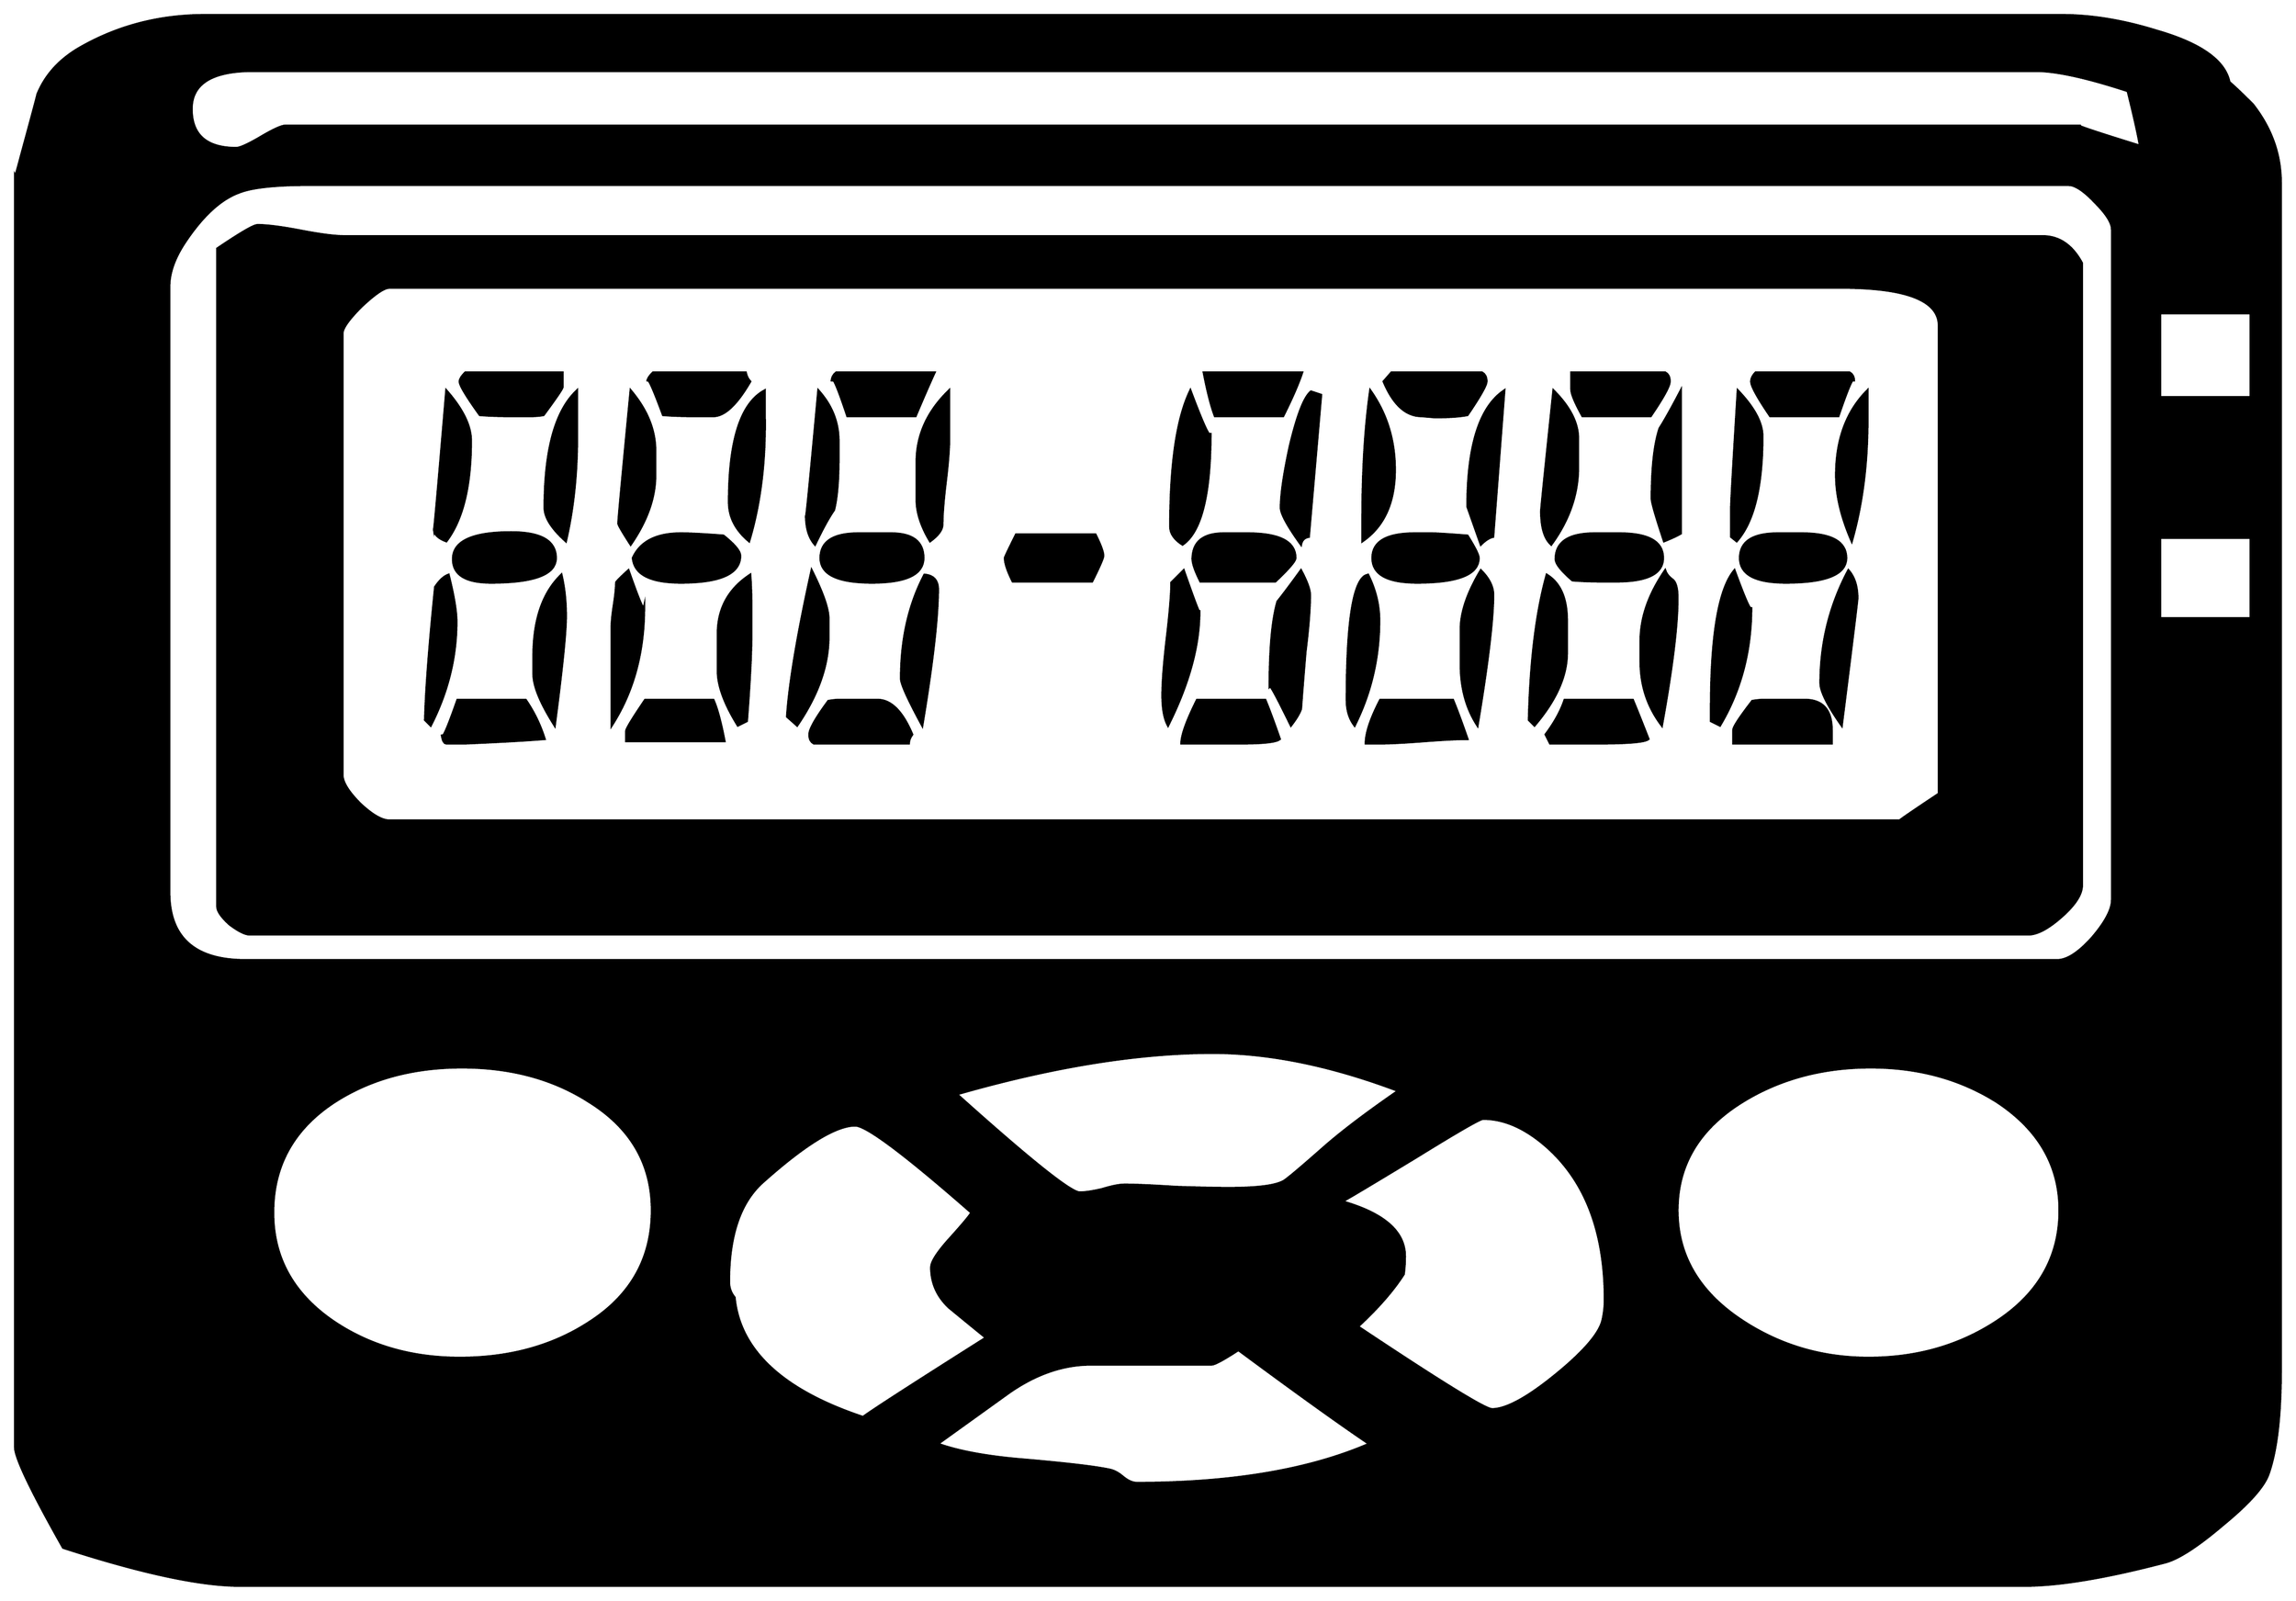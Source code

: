 


\begin{tikzpicture}[y=0.80pt, x=0.80pt, yscale=-1.0, xscale=1.0, inner sep=0pt, outer sep=0pt]
\begin{scope}[shift={(100.0,1701.0)},nonzero rule]
  \path[draw=.,fill=.,line width=1.600pt] (2110.0,-67.0) .. controls
    (2110.0,-25.667) and (2106.333,5.333) .. (2099.0,26.0) .. controls
    (2095.0,37.333) and (2081.667,52.333) .. (2059.0,71.0) .. controls
    (2036.333,90.333) and (2019.0,101.667) .. (2007.0,105.0) ..
    controls (1953.667,119.0) and (1911.667,126.0) .. (1881.0,126.0)
    -- (283.0,126.0) .. controls (247.667,126.0) and (195.0,114.667)
    .. (125.0,92.0) .. controls (96.333,41.333) and (82.0,11.333) ..
    (82.0,2.0) -- (82.0,-1136.0) .. controls (82.0,-1134.667) and
    (83.667,-1140.333) .. (87.0,-1153.0) .. controls (97.0,-1189.667)
    and (102.0,-1208.333) .. (102.0,-1209.0) .. controls
    (109.333,-1227.0) and (122.667,-1241.333) .. (142.0,-1252.0) ..
    controls (175.333,-1270.667) and (212.0,-1280.0) ..
    (252.0,-1280.0) -- (1914.0,-1280.0) .. controls
    (1940.667,-1280.0) and (1969.0,-1275.333) .. (1999.0,-1266.0) ..
    controls (2038.333,-1254.667) and (2060.0,-1239.333) ..
    (2064.0,-1220.0) .. controls (2068.667,-1216.0) and
    (2075.667,-1209.333) .. (2085.0,-1200.0) .. controls
    (2101.667,-1178.667) and (2110.0,-1155.333) .. (2110.0,-1130.0) --
    (2110.0,-67.0) -- cycle(2083.0,-938.0) -- (2083.0,-1013.0)
    -- (2002.0,-1013.0) -- (2002.0,-938.0) -- (2083.0,-938.0) --
    cycle(2083.0,-740.0) -- (2083.0,-812.0) -- (2002.0,-812.0)
    -- (2002.0,-740.0) -- (2083.0,-740.0) --
    cycle(1984.0,-1163.0) .. controls (1982.0,-1174.333) and
    (1978.333,-1190.667) .. (1973.0,-1212.0) .. controls
    (1936.333,-1224.0) and (1909.0,-1230.0) .. (1891.0,-1230.0) --
    (295.0,-1230.0) .. controls (258.333,-1230.0) and
    (240.0,-1218.667) .. (240.0,-1196.0) .. controls
    (240.0,-1172.667) and (253.333,-1161.0) .. (280.0,-1161.0) ..
    controls (283.333,-1161.0) and (290.667,-1164.333) ..
    (302.0,-1171.0) .. controls (313.333,-1177.667) and
    (320.667,-1181.0) .. (324.0,-1181.0) -- (1930.0,-1181.0) ..
    controls (1927.333,-1181.0) and (1945.333,-1175.0) ..
    (1984.0,-1163.0) -- cycle(1912.0,-210.0) .. controls
    (1912.0,-250.0) and (1893.333,-282.333) .. (1856.0,-307.0) ..
    controls (1823.333,-327.667) and (1785.667,-338.0) ..
    (1743.0,-338.0) .. controls (1699.667,-338.0) and
    (1661.333,-327.667) .. (1628.0,-307.0) .. controls
    (1589.333,-283.0) and (1570.0,-250.667) .. (1570.0,-210.0) ..
    controls (1570.0,-170.0) and (1589.0,-137.333) ..
    (1627.0,-112.0) .. controls (1661.0,-89.333) and
    (1699.0,-78.0) .. (1741.0,-78.0) .. controls (1784.333,-78.0)
    and (1822.667,-89.0) .. (1856.0,-111.0) .. controls
    (1893.333,-135.667) and (1912.0,-168.667) .. (1912.0,-210.0) --
    cycle(1959.0,-488.0) -- (1959.0,-1088.0) .. controls
    (1959.0,-1094.0) and (1954.0,-1102.0) .. (1944.0,-1112.0) ..
    controls (1934.0,-1122.667) and (1926.0,-1128.0) ..
    (1920.0,-1128.0) -- (345.0,-1128.0) .. controls
    (314.333,-1128.0) and (293.333,-1125.667) .. (282.0,-1121.0) ..
    controls (266.0,-1115.0) and (250.333,-1100.667) ..
    (235.0,-1078.0) .. controls (225.0,-1063.333) and
    (220.0,-1049.667) .. (220.0,-1037.0) -- (220.0,-495.0) ..
    controls (220.0,-454.333) and (242.667,-434.0) .. (288.0,-434.0)
    -- (1910.0,-434.0) .. controls (1918.667,-434.0) and
    (1929.0,-440.667) .. (1941.0,-454.0) .. controls
    (1953.0,-468.0) and (1959.0,-479.333) .. (1959.0,-488.0) --
    cycle(1505.0,-130.0) .. controls (1505.0,-193.333) and
    (1486.0,-240.333) .. (1448.0,-271.0) .. controls
    (1430.667,-285.0) and (1413.333,-292.0) .. (1396.0,-292.0) ..
    controls (1393.333,-292.0) and (1373.667,-280.667) ..
    (1337.0,-258.0) .. controls (1296.333,-233.333) and
    (1274.0,-220.0) .. (1270.0,-218.0) .. controls
    (1307.333,-207.333) and (1326.0,-191.0) .. (1326.0,-169.0) ..
    controls (1326.0,-163.667) and (1325.667,-158.333) ..
    (1325.0,-153.0) .. controls (1315.667,-138.333) and
    (1302.0,-122.667) .. (1284.0,-106.0) .. controls
    (1358.0,-56.667) and (1398.0,-32.0) .. (1404.0,-32.0) ..
    controls (1416.667,-32.0) and (1435.667,-42.333) .. (1461.0,-63.0)
    .. controls (1486.333,-83.667) and (1500.333,-100.0) ..
    (1503.0,-112.0) .. controls (1504.333,-118.0) and
    (1505.0,-124.0) .. (1505.0,-130.0) -- cycle(1320.0,-317.0)
    .. controls (1260.0,-339.667) and (1204.667,-351.0) ..
    (1154.0,-351.0) .. controls (1087.333,-351.0) and
    (1011.0,-338.667) .. (925.0,-314.0) .. controls (990.333,-255.333)
    and (1027.0,-226.0) .. (1035.0,-226.0) .. controls
    (1039.667,-226.0) and (1046.333,-227.0) .. (1055.0,-229.0) ..
    controls (1063.667,-231.667) and (1070.333,-233.0) ..
    (1075.0,-233.0) .. controls (1085.0,-233.0) and
    (1100.333,-232.333) .. (1121.0,-231.0) .. controls
    (1142.333,-230.333) and (1158.0,-230.0) .. (1168.0,-230.0) ..
    controls (1193.333,-230.0) and (1209.667,-232.0) ..
    (1217.0,-236.0) .. controls (1219.0,-236.667) and
    (1231.333,-247.0) .. (1254.0,-267.0) .. controls
    (1270.0,-281.0) and (1292.0,-297.667) .. (1320.0,-317.0) --
    cycle(1294.0,-1.0) .. controls (1267.333,-19.0) and
    (1228.333,-47.0) .. (1177.0,-85.0) .. controls (1163.667,-76.333)
    and (1155.667,-72.0) .. (1153.0,-72.0) -- (1045.0,-72.0) ..
    controls (1020.333,-72.0) and (996.0,-63.667) .. (972.0,-47.0)
    .. controls (950.667,-31.667) and (929.333,-16.333) .. (908.0,-1.0)
    .. controls (926.667,5.667) and (952.0,10.333) .. (984.0,13.0) ..
    controls (1022.667,16.333) and (1048.333,19.333) .. (1061.0,22.0) ..
    controls (1065.0,22.667) and (1069.0,24.667) .. (1073.0,28.0) ..
    controls (1077.667,32.0) and (1082.0,34.0) .. (1086.0,34.0) ..
    controls (1170.667,34.0) and (1240.0,22.333) .. (1294.0,-1.0) --
    cycle(951.0,-96.0) .. controls (940.333,-104.667) and
    (929.333,-113.667) .. (918.0,-123.0) .. controls (907.333,-133.0)
    and (902.0,-145.0) .. (902.0,-159.0) .. controls
    (902.0,-163.667) and (907.0,-171.667) .. (917.0,-183.0) ..
    controls (929.667,-197.0) and (936.667,-205.333) .. (938.0,-208.0)
    .. controls (878.667,-260.0) and (844.0,-286.0) ..
    (834.0,-286.0) .. controls (816.667,-286.0) and (789.0,-269.0)
    .. (751.0,-235.0) .. controls (731.0,-217.0) and
    (721.0,-187.333) .. (721.0,-146.0) .. controls (721.0,-140.667)
    and (722.667,-136.0) .. (726.0,-132.0) .. controls
    (730.667,-84.667) and (769.0,-49.0) .. (841.0,-25.0) .. controls
    (849.0,-31.0) and (885.667,-54.667) .. (951.0,-96.0) --
    cycle(652.0,-210.0) .. controls (652.0,-251.333) and
    (633.333,-283.667) .. (596.0,-307.0) .. controls (564.0,-327.667)
    and (526.0,-338.0) .. (482.0,-338.0) .. controls
    (438.0,-338.0) and (400.0,-327.667) .. (368.0,-307.0) ..
    controls (331.333,-283.0) and (313.0,-250.0) .. (313.0,-208.0)
    .. controls (313.0,-167.333) and (331.333,-134.667) ..
    (368.0,-110.0) .. controls (400.0,-88.667) and (437.333,-78.0)
    .. (480.0,-78.0) .. controls (524.667,-78.0) and (563.333,-88.667)
    .. (596.0,-110.0) .. controls (633.333,-134.0) and
    (652.0,-167.333) .. (652.0,-210.0) -- cycle(1932.0,-501.0) ..
    controls (1932.0,-493.0) and (1926.0,-483.667) ..
    (1914.0,-473.0) .. controls (1902.0,-462.333) and
    (1892.0,-457.0) .. (1884.0,-457.0) -- (292.0,-457.0) ..
    controls (288.0,-457.0) and (282.0,-460.0) .. (274.0,-466.0)
    .. controls (266.667,-472.667) and (263.0,-478.0) ..
    (263.0,-482.0) -- (263.0,-1071.0) .. controls
    (283.667,-1085.0) and (295.667,-1092.0) .. (299.0,-1092.0) ..
    controls (307.667,-1092.0) and (320.667,-1090.333) ..
    (338.0,-1087.0) .. controls (355.333,-1083.667) and
    (368.333,-1082.0) .. (377.0,-1082.0) -- (1897.0,-1082.0) ..
    controls (1911.667,-1082.0) and (1923.333,-1074.0) ..
    (1932.0,-1058.0) -- (1932.0,-501.0) -- cycle(1804.0,-583.0)
    -- (1804.0,-1002.0) .. controls (1804.0,-1024.667) and
    (1774.667,-1036.0) .. (1716.0,-1036.0) -- (417.0,-1036.0) ..
    controls (412.333,-1036.0) and (404.0,-1030.333) ..
    (392.0,-1019.0) .. controls (380.667,-1007.667) and
    (375.0,-999.667) .. (375.0,-995.0) -- (375.0,-600.0) ..
    controls (375.0,-593.333) and (380.333,-584.667) .. (391.0,-574.0)
    .. controls (401.667,-564.0) and (410.333,-559.0) ..
    (417.0,-559.0) -- (1769.0,-559.0) .. controls
    (1768.333,-559.0) and (1780.0,-567.0) .. (1804.0,-583.0) --
    cycle(1728.0,-952.0) .. controls (1728.0,-958.667) and
    (1723.333,-948.333) .. (1714.0,-921.0) -- (1653.0,-921.0) ..
    controls (1641.667,-937.667) and (1636.0,-948.0) ..
    (1636.0,-952.0) .. controls (1636.0,-954.667) and
    (1637.333,-957.333) .. (1640.0,-960.0) -- (1724.0,-960.0) ..
    controls (1726.667,-958.667) and (1728.0,-956.0) ..
    (1728.0,-952.0) -- cycle(1740.0,-917.0) .. controls
    (1740.0,-877.667) and (1735.333,-841.667) .. (1726.0,-809.0) ..
    controls (1716.667,-830.333) and (1712.0,-850.0) ..
    (1712.0,-868.0) .. controls (1712.0,-900.0) and
    (1721.333,-925.333) .. (1740.0,-944.0) -- (1740.0,-917.0) --
    cycle(1646.0,-903.0) .. controls (1646.0,-857.667) and
    (1638.333,-826.333) .. (1623.0,-809.0) -- (1618.0,-813.0) --
    (1618.0,-837.0) .. controls (1618.0,-843.667) and
    (1620.0,-879.333) .. (1624.0,-944.0) .. controls
    (1638.667,-928.667) and (1646.0,-915.0) .. (1646.0,-903.0) --
    cycle(1721.0,-794.0) .. controls (1721.0,-779.333) and
    (1703.0,-772.0) .. (1667.0,-772.0) .. controls
    (1639.667,-772.0) and (1626.0,-779.333) .. (1626.0,-794.0) ..
    controls (1626.0,-808.667) and (1637.333,-816.0) ..
    (1660.0,-816.0) -- (1681.0,-816.0) .. controls
    (1707.667,-816.0) and (1721.0,-808.667) .. (1721.0,-794.0) --
    cycle(1563.0,-952.0) .. controls (1563.0,-948.0) and
    (1557.333,-937.667) .. (1546.0,-921.0) -- (1485.0,-921.0) ..
    controls (1478.333,-933.0) and (1475.0,-941.0) ..
    (1475.0,-945.0) -- (1475.0,-960.0) -- (1559.0,-960.0) ..
    controls (1561.667,-958.667) and (1563.0,-956.0) ..
    (1563.0,-952.0) -- cycle(1573.0,-816.0) .. controls
    (1569.667,-814.0) and (1564.667,-811.667) .. (1558.0,-809.0) ..
    controls (1550.667,-831.0) and (1547.0,-843.667) ..
    (1547.0,-847.0) .. controls (1547.0,-875.0) and
    (1549.333,-896.0) .. (1554.0,-910.0) .. controls
    (1558.667,-917.333) and (1565.0,-928.667) .. (1573.0,-944.0) --
    (1573.0,-816.0) -- cycle(1731.0,-758.0) .. controls
    (1731.0,-756.0) and (1726.333,-718.0) .. (1717.0,-644.0) ..
    controls (1704.333,-662.0) and (1698.0,-674.667) ..
    (1698.0,-682.0) .. controls (1698.0,-718.0) and
    (1706.333,-751.667) .. (1723.0,-783.0) .. controls
    (1728.333,-777.0) and (1731.0,-768.667) .. (1731.0,-758.0) --
    cycle(1481.0,-875.0) .. controls (1481.0,-851.0) and
    (1473.0,-828.0) .. (1457.0,-806.0) .. controls
    (1451.0,-811.333) and (1448.0,-821.333) .. (1448.0,-836.0) ..
    controls (1448.0,-838.0) and (1451.667,-874.0) ..
    (1459.0,-944.0) .. controls (1473.667,-929.333) and
    (1481.0,-915.0) .. (1481.0,-901.0) -- (1481.0,-875.0) --
    cycle(1636.0,-750.0) .. controls (1636.0,-710.667) and
    (1626.667,-675.333) .. (1608.0,-644.0) -- (1600.0,-648.0) --
    (1600.0,-659.0) .. controls (1600.0,-725.0) and
    (1607.0,-766.333) .. (1621.0,-783.0) .. controls
    (1631.0,-755.667) and (1636.0,-744.667) .. (1636.0,-750.0) --
    cycle(1708.0,-628.0) -- (1620.0,-628.0) -- (1620.0,-640.0)
    .. controls (1620.0,-642.667) and (1625.667,-651.333) ..
    (1637.0,-666.0) .. controls (1641.0,-666.667) and
    (1644.333,-667.0) .. (1647.0,-667.0) -- (1684.0,-667.0) ..
    controls (1700.0,-667.0) and (1708.0,-658.0) ..
    (1708.0,-640.0) -- (1708.0,-628.0) -- cycle(1557.0,-794.0)
    .. controls (1557.0,-780.0) and (1543.0,-773.0) ..
    (1515.0,-773.0) -- (1504.0,-773.0) .. controls
    (1493.333,-773.0) and (1484.0,-773.333) .. (1476.0,-774.0) ..
    controls (1466.0,-782.667) and (1461.0,-789.0) ..
    (1461.0,-793.0) .. controls (1461.0,-808.333) and
    (1472.667,-816.0) .. (1496.0,-816.0) -- (1518.0,-816.0) ..
    controls (1544.0,-816.0) and (1557.0,-808.667) ..
    (1557.0,-794.0) -- cycle(1399.0,-952.0) .. controls
    (1399.0,-948.667) and (1393.333,-938.667) .. (1382.0,-922.0) ..
    controls (1375.333,-920.667) and (1365.667,-920.0) ..
    (1353.0,-920.0) -- (1341.0,-921.0) .. controls
    (1327.0,-921.0) and (1315.667,-931.333) .. (1307.0,-952.0) --
    (1314.0,-960.0) -- (1395.0,-960.0) .. controls
    (1397.667,-958.667) and (1399.0,-956.0) .. (1399.0,-952.0) --
    cycle(1415.0,-944.0) -- (1405.0,-813.0) .. controls
    (1401.667,-812.333) and (1398.0,-810.0) .. (1394.0,-806.0) ..
    controls (1386.0,-828.667) and (1382.0,-840.0) ..
    (1382.0,-840.0) .. controls (1382.0,-894.667) and
    (1393.0,-929.333) .. (1415.0,-944.0) -- cycle(1570.0,-758.0)
    .. controls (1570.0,-733.333) and (1565.333,-695.333) ..
    (1556.0,-644.0) .. controls (1543.333,-660.667) and
    (1537.0,-679.667) .. (1537.0,-701.0) -- (1537.0,-720.0) ..
    controls (1537.0,-740.667) and (1544.333,-761.667) ..
    (1559.0,-783.0) .. controls (1559.667,-780.333) and
    (1561.667,-777.667) .. (1565.0,-775.0) .. controls
    (1568.333,-773.0) and (1570.0,-767.333) .. (1570.0,-758.0) --
    cycle(1317.0,-873.0) .. controls (1317.0,-843.667) and
    (1307.333,-822.333) .. (1288.0,-809.0) -- (1288.0,-827.0) ..
    controls (1288.0,-872.333) and (1290.333,-911.333) ..
    (1295.0,-944.0) .. controls (1309.667,-923.333) and
    (1317.0,-899.667) .. (1317.0,-873.0) -- cycle(1471.0,-709.0)
    .. controls (1471.0,-688.333) and (1461.333,-666.667) ..
    (1442.0,-644.0) -- (1437.0,-649.0) .. controls
    (1438.333,-702.333) and (1443.667,-745.667) .. (1453.0,-779.0) ..
    controls (1465.0,-771.667) and (1471.0,-758.0) ..
    (1471.0,-738.0) -- (1471.0,-709.0) -- cycle(1544.0,-632.0)
    .. controls (1541.333,-629.333) and (1526.333,-628.0) ..
    (1499.0,-628.0) -- (1456.0,-628.0) -- (1452.0,-636.0) ..
    controls (1460.0,-646.667) and (1465.667,-657.0) ..
    (1469.0,-667.0) -- (1530.0,-667.0) .. controls
    (1533.333,-659.0) and (1538.0,-647.333) .. (1544.0,-632.0) --
    cycle(1392.0,-794.0) .. controls (1392.0,-779.333) and
    (1373.667,-772.0) .. (1337.0,-772.0) .. controls
    (1310.333,-772.0) and (1297.0,-779.333) .. (1297.0,-794.0) ..
    controls (1297.0,-808.667) and (1309.667,-816.0) ..
    (1335.0,-816.0) -- (1350.0,-816.0) .. controls
    (1354.0,-816.0) and (1364.667,-815.333) .. (1382.0,-814.0) ..
    controls (1388.667,-803.333) and (1392.0,-796.667) ..
    (1392.0,-794.0) -- cycle(1234.0,-960.0) .. controls
    (1230.667,-950.0) and (1225.0,-937.0) .. (1217.0,-921.0) --
    (1156.0,-921.0) .. controls (1152.667,-929.667) and
    (1149.333,-942.667) .. (1146.0,-960.0) -- (1234.0,-960.0) --
    cycle(1251.0,-940.0) -- (1240.0,-813.0) .. controls
    (1236.0,-812.333) and (1233.667,-810.0) .. (1233.0,-806.0) ..
    controls (1221.0,-822.667) and (1215.0,-833.667) ..
    (1215.0,-839.0) .. controls (1215.0,-851.0) and
    (1217.667,-869.333) .. (1223.0,-894.0) .. controls
    (1229.667,-922.0) and (1236.0,-938.333) .. (1242.0,-943.0) --
    (1251.0,-940.0) -- cycle(1405.0,-761.0) .. controls
    (1405.0,-739.0) and (1400.333,-700.0) .. (1391.0,-644.0) ..
    controls (1381.0,-659.333) and (1376.0,-677.667) ..
    (1376.0,-699.0) -- (1376.0,-730.0) .. controls
    (1376.0,-745.333) and (1382.0,-763.0) .. (1394.0,-783.0) ..
    controls (1401.333,-775.667) and (1405.0,-768.333) ..
    (1405.0,-761.0) -- cycle(1152.0,-906.0) .. controls
    (1152.0,-850.667) and (1143.667,-817.333) .. (1127.0,-806.0) ..
    controls (1119.667,-810.667) and (1116.0,-816.0) ..
    (1116.0,-822.0) .. controls (1116.0,-878.667) and
    (1122.0,-919.333) .. (1134.0,-944.0) .. controls
    (1146.0,-912.0) and (1152.0,-899.333) .. (1152.0,-906.0) --
    cycle(1303.0,-738.0) .. controls (1303.0,-704.667) and
    (1295.667,-673.333) .. (1281.0,-644.0) .. controls
    (1276.333,-650.0) and (1274.0,-657.667) .. (1274.0,-667.0) ..
    controls (1274.0,-739.667) and (1280.333,-777.0) ..
    (1293.0,-779.0) .. controls (1299.667,-765.667) and
    (1303.0,-752.0) .. (1303.0,-738.0) -- cycle(1382.0,-632.0)
    .. controls (1373.333,-632.0) and (1360.333,-631.333) ..
    (1343.0,-630.0) .. controls (1325.667,-628.667) and
    (1312.667,-628.0) .. (1304.0,-628.0) -- (1291.0,-628.0) ..
    controls (1291.0,-637.333) and (1295.333,-650.333) ..
    (1304.0,-667.0) -- (1369.0,-667.0) .. controls
    (1372.333,-659.0) and (1376.667,-647.333) .. (1382.0,-632.0) --
    cycle(1228.0,-794.0) .. controls (1228.0,-791.333) and
    (1222.0,-784.333) .. (1210.0,-773.0) -- (1143.0,-773.0) ..
    controls (1138.333,-782.333) and (1136.0,-789.0) ..
    (1136.0,-793.0) .. controls (1136.0,-808.333) and
    (1145.333,-816.0) .. (1164.0,-816.0) -- (1185.0,-816.0) ..
    controls (1213.667,-816.0) and (1228.0,-808.667) ..
    (1228.0,-794.0) -- cycle(1241.0,-761.0) .. controls
    (1241.0,-748.333) and (1239.667,-731.333) .. (1237.0,-710.0) ..
    controls (1235.0,-686.0) and (1233.667,-669.0) ..
    (1233.0,-659.0) .. controls (1231.667,-655.0) and
    (1228.667,-650.0) .. (1224.0,-644.0) .. controls
    (1211.333,-670.0) and (1205.0,-681.667) .. (1205.0,-679.0) ..
    controls (1205.0,-713.667) and (1207.333,-739.0) ..
    (1212.0,-755.0) .. controls (1217.333,-761.667) and
    (1224.333,-771.0) .. (1233.0,-783.0) .. controls
    (1238.333,-773.0) and (1241.0,-765.667) .. (1241.0,-761.0) --
    cycle(1142.0,-746.0) .. controls (1142.0,-715.333) and
    (1132.667,-681.333) .. (1114.0,-644.0) .. controls
    (1110.667,-650.0) and (1109.0,-659.0) .. (1109.0,-671.0) ..
    controls (1109.0,-683.0) and (1110.333,-700.333) ..
    (1113.0,-723.0) .. controls (1115.667,-745.667) and
    (1117.0,-762.0) .. (1117.0,-772.0) .. controls
    (1118.333,-773.333) and (1122.0,-777.0) .. (1128.0,-783.0) ..
    controls (1137.333,-756.333) and (1142.0,-744.0) ..
    (1142.0,-746.0) -- cycle(1214.0,-632.0) .. controls
    (1211.333,-629.333) and (1199.667,-628.0) .. (1179.0,-628.0) --
    (1126.0,-628.0) .. controls (1126.0,-635.333) and
    (1130.667,-648.333) .. (1140.0,-667.0) -- (1201.0,-667.0) ..
    controls (1204.333,-659.0) and (1208.667,-647.333) ..
    (1214.0,-632.0) -- cycle(1056.0,-796.0) .. controls
    (1056.0,-794.0) and (1052.667,-786.333) .. (1046.0,-773.0) --
    (975.0,-773.0) .. controls (970.333,-782.333) and (968.0,-789.333)
    .. (968.0,-794.0) .. controls (968.0,-794.667) and
    (971.333,-801.667) .. (978.0,-815.0) -- (1049.0,-815.0) ..
    controls (1053.667,-805.667) and (1056.0,-799.333) ..
    (1056.0,-796.0) -- cycle(905.0,-960.0) .. controls
    (901.0,-951.333) and (895.333,-938.333) .. (888.0,-921.0) --
    (827.0,-921.0) .. controls (817.667,-949.0) and (813.0,-959.333)
    .. (813.0,-952.0) .. controls (813.0,-955.333) and
    (814.333,-958.0) .. (817.0,-960.0) -- (905.0,-960.0) --
    cycle(918.0,-900.0) .. controls (918.0,-891.333) and
    (917.0,-878.667) .. (915.0,-862.0) .. controls (913.0,-845.333)
    and (912.0,-832.667) .. (912.0,-824.0) .. controls
    (912.0,-819.333) and (908.333,-814.333) .. (901.0,-809.0) ..
    controls (893.0,-822.333) and (889.0,-834.667) .. (889.0,-846.0)
    -- (889.0,-880.0) .. controls (889.0,-904.0) and
    (898.667,-925.333) .. (918.0,-944.0) -- (918.0,-900.0) --
    cycle(819.0,-883.0) .. controls (819.0,-863.0) and
    (817.667,-847.667) .. (815.0,-837.0) .. controls (810.333,-830.333)
    and (804.667,-820.0) .. (798.0,-806.0) .. controls
    (792.667,-812.0) and (790.0,-820.667) .. (790.0,-832.0) ..
    controls (790.0,-826.667) and (793.667,-864.0) .. (801.0,-944.0)
    .. controls (813.0,-930.667) and (819.0,-915.667) ..
    (819.0,-899.0) -- (819.0,-883.0) -- cycle(895.0,-794.0) ..
    controls (895.0,-779.333) and (879.667,-772.0) .. (849.0,-772.0)
    .. controls (818.333,-772.0) and (803.0,-779.333) ..
    (803.0,-794.0) .. controls (803.0,-808.667) and (814.333,-816.0)
    .. (837.0,-816.0) -- (866.0,-816.0) .. controls
    (885.333,-816.0) and (895.0,-808.667) .. (895.0,-794.0) --
    cycle(740.0,-952.0) .. controls (728.0,-931.333) and
    (717.0,-921.0) .. (707.0,-921.0) -- (693.0,-921.0) ..
    controls (680.333,-921.0) and (670.0,-921.333) .. (662.0,-922.0)
    .. controls (652.667,-947.333) and (648.0,-957.333) ..
    (648.0,-952.0) .. controls (648.0,-954.0) and (649.667,-956.667)
    .. (653.0,-960.0) -- (736.0,-960.0) .. controls
    (736.667,-956.667) and (738.0,-954.0) .. (740.0,-952.0) --
    cycle(753.0,-921.0) .. controls (753.667,-879.667) and
    (749.0,-842.333) .. (739.0,-809.0) .. controls (727.0,-819.0)
    and (721.0,-830.667) .. (721.0,-844.0) .. controls
    (721.0,-899.333) and (731.667,-932.667) .. (753.0,-944.0) --
    (753.0,-921.0) -- cycle(908.0,-766.0) .. controls
    (908.0,-740.667) and (903.333,-700.0) .. (894.0,-644.0) ..
    controls (881.333,-667.333) and (875.0,-681.333) .. (875.0,-686.0)
    .. controls (875.0,-721.333) and (882.0,-752.333) ..
    (896.0,-779.0) .. controls (904.0,-778.333) and (908.0,-774.0)
    .. (908.0,-766.0) -- cycle(655.0,-868.0) .. controls
    (655.0,-848.0) and (647.667,-827.333) .. (633.0,-806.0) ..
    controls (625.667,-817.333) and (622.0,-823.667) .. (622.0,-825.0)
    .. controls (622.0,-828.333) and (625.667,-868.0) ..
    (633.0,-944.0) .. controls (647.667,-926.667) and (655.0,-908.667)
    .. (655.0,-890.0) -- (655.0,-868.0) -- cycle(810.0,-723.0)
    .. controls (810.0,-697.667) and (800.667,-671.333) ..
    (782.0,-644.0) -- (773.0,-652.0) .. controls (775.0,-682.0)
    and (782.333,-725.667) .. (795.0,-783.0) .. controls
    (805.0,-763.0) and (810.0,-748.667) .. (810.0,-740.0) --
    (810.0,-723.0) -- cycle(885.0,-636.0) .. controls
    (883.0,-633.333) and (882.0,-630.667) .. (882.0,-628.0) --
    (797.0,-628.0) .. controls (794.333,-629.333) and (793.0,-632.0)
    .. (793.0,-636.0) .. controls (793.0,-640.667) and
    (798.667,-650.667) .. (810.0,-666.0) .. controls (814.0,-666.667)
    and (817.0,-667.0) .. (819.0,-667.0) -- (854.0,-667.0) ..
    controls (866.0,-667.0) and (876.333,-656.667) .. (885.0,-636.0)
    -- cycle(731.0,-796.0) .. controls (731.0,-780.0) and
    (713.333,-772.0) .. (678.0,-772.0) .. controls (650.667,-772.0)
    and (636.333,-779.333) .. (635.0,-794.0) .. controls
    (641.667,-808.667) and (656.0,-816.0) .. (678.0,-816.0) ..
    controls (686.0,-816.0) and (698.667,-815.333) .. (716.0,-814.0)
    .. controls (726.0,-806.0) and (731.0,-800.0) ..
    (731.0,-796.0) -- cycle(572.0,-947.0) .. controls
    (572.0,-945.667) and (566.333,-937.333) .. (555.0,-922.0) ..
    controls (551.667,-921.333) and (547.333,-921.0) .. (542.0,-921.0)
    -- (529.0,-921.0) .. controls (516.333,-921.0) and
    (506.0,-921.333) .. (498.0,-922.0) .. controls (486.0,-938.667)
    and (480.0,-948.667) .. (480.0,-952.0) .. controls
    (480.0,-954.0) and (481.667,-956.667) .. (485.0,-960.0) --
    (572.0,-960.0) -- (572.0,-947.0) -- cycle(585.0,-903.0) ..
    controls (585.0,-869.0) and (581.667,-837.667) .. (575.0,-809.0)
    .. controls (562.333,-820.333) and (556.0,-830.333) ..
    (556.0,-839.0) .. controls (556.0,-891.0) and (565.667,-926.0)
    .. (585.0,-944.0) -- (585.0,-903.0) -- cycle(741.0,-726.0)
    .. controls (741.0,-708.667) and (739.667,-682.667) ..
    (737.0,-648.0) -- (729.0,-644.0) .. controls (717.0,-663.333)
    and (711.0,-679.667) .. (711.0,-693.0) -- (711.0,-726.0) ..
    controls (711.0,-748.667) and (720.667,-766.333) .. (740.0,-779.0)
    .. controls (740.667,-770.333) and (741.0,-760.667) ..
    (741.0,-750.0) -- (741.0,-726.0) -- cycle(490.0,-899.0) ..
    controls (490.0,-858.333) and (482.667,-828.333) .. (468.0,-809.0)
    .. controls (460.667,-811.667) and (457.0,-815.333) ..
    (457.0,-820.0) .. controls (457.0,-815.333) and (460.667,-856.667)
    .. (468.0,-944.0) .. controls (482.667,-927.333) and
    (490.0,-912.333) .. (490.0,-899.0) -- cycle(645.0,-750.0) ..
    controls (645.0,-709.333) and (635.333,-674.0) .. (616.0,-644.0)
    -- (616.0,-732.0) .. controls (616.0,-736.667) and
    (616.667,-743.333) .. (618.0,-752.0) .. controls (619.333,-760.667)
    and (620.0,-767.333) .. (620.0,-772.0) .. controls
    (620.667,-773.333) and (624.333,-777.0) .. (631.0,-783.0) ..
    controls (640.333,-756.333) and (645.0,-745.333) .. (645.0,-750.0)
    -- cycle(717.0,-630.0) -- (629.0,-630.0) -- (629.0,-639.0)
    .. controls (629.0,-641.0) and (634.667,-650.333) ..
    (646.0,-667.0) -- (707.0,-667.0) .. controls (710.333,-659.667)
    and (713.667,-647.333) .. (717.0,-630.0) -- cycle(566.0,-794.0)
    .. controls (566.0,-779.333) and (546.667,-772.0) ..
    (508.0,-772.0) .. controls (485.333,-772.0) and (474.0,-779.0)
    .. (474.0,-793.0) .. controls (474.0,-809.0) and
    (491.333,-817.0) .. (526.0,-817.0) .. controls (552.667,-817.0)
    and (566.0,-809.333) .. (566.0,-794.0) -- cycle(575.0,-742.0)
    .. controls (575.0,-727.333) and (571.667,-694.667) ..
    (565.0,-644.0) .. controls (552.333,-664.0) and (546.0,-679.333)
    .. (546.0,-690.0) -- (546.0,-706.0) .. controls
    (546.0,-738.667) and (554.333,-763.0) .. (571.0,-779.0) ..
    controls (573.667,-767.667) and (575.0,-755.333) .. (575.0,-742.0)
    -- cycle(477.0,-737.0) .. controls (477.0,-705.0) and
    (469.333,-674.0) .. (454.0,-644.0) -- (449.0,-649.0) ..
    controls (449.667,-675.667) and (452.667,-715.333) .. (458.0,-768.0)
    .. controls (462.0,-774.0) and (466.0,-777.667) ..
    (470.0,-779.0) .. controls (474.667,-760.333) and (477.0,-746.333)
    .. (477.0,-737.0) -- cycle(556.0,-632.0) .. controls
    (540.0,-630.667) and (516.333,-629.333) .. (485.0,-628.0) --
    (468.0,-628.0) .. controls (466.0,-628.0) and (464.667,-630.667)
    .. (464.0,-636.0) .. controls (464.0,-630.0) and
    (468.667,-640.333) .. (478.0,-667.0) -- (539.0,-667.0) ..
    controls (546.333,-656.333) and (552.0,-644.667) .. (556.0,-632.0)
    -- cycle;
\end{scope}

\end{tikzpicture}

